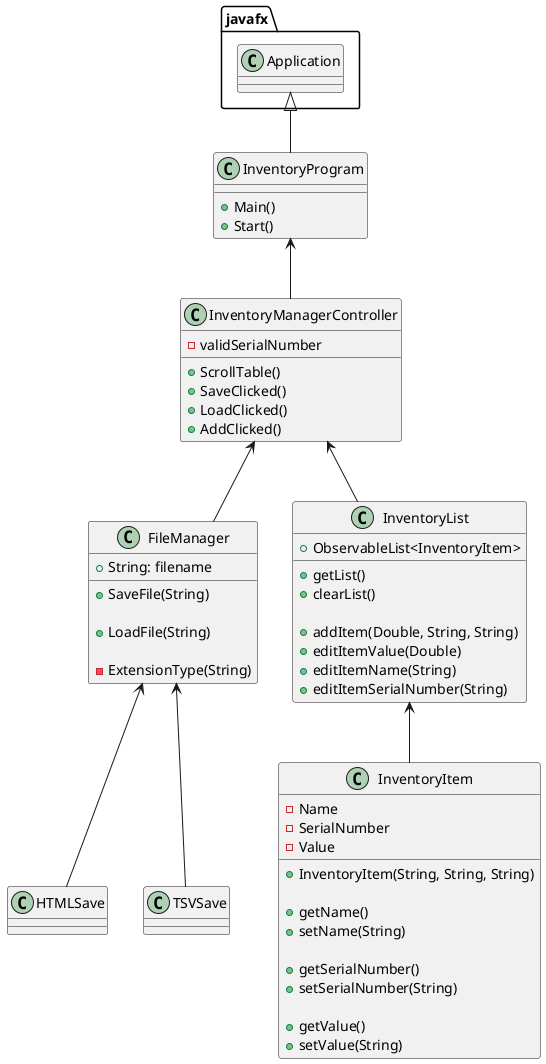 @startuml

javafx.Application <|-- InventoryProgram
InventoryProgram <-- InventoryManagerController
InventoryManagerController <-- FileManager
FileManager <-- HTMLSave
FileManager <-- TSVSave

InventoryManagerController <-- InventoryList
InventoryList <-- InventoryItem

class InventoryProgram
{
    + Main()
    + Start()
}


class InventoryManagerController
{
    - validSerialNumber

    + ScrollTable()
    + SaveClicked()
    + LoadClicked()
    + AddClicked()
}


class InventoryList
{
    + ObservableList<InventoryItem>

    + getList()
    + clearList()

    + addItem(Double, String, String)
    + editItemValue(Double)
    + editItemName(String)
    + editItemSerialNumber(String)
}


class InventoryItem
{
    - Name
    - SerialNumber
    - Value

    + InventoryItem(String, String, String)

    + getName()
    + setName(String)

    + getSerialNumber()
    + setSerialNumber(String)

    + getValue()
    + setValue(String)
}


class FileManager
{
    + String: filename

    + SaveFile(String)

    + LoadFile(String)

    - ExtensionType(String)
}

class HTMLSave
{

}

class TSVSave
{

}


@enduml